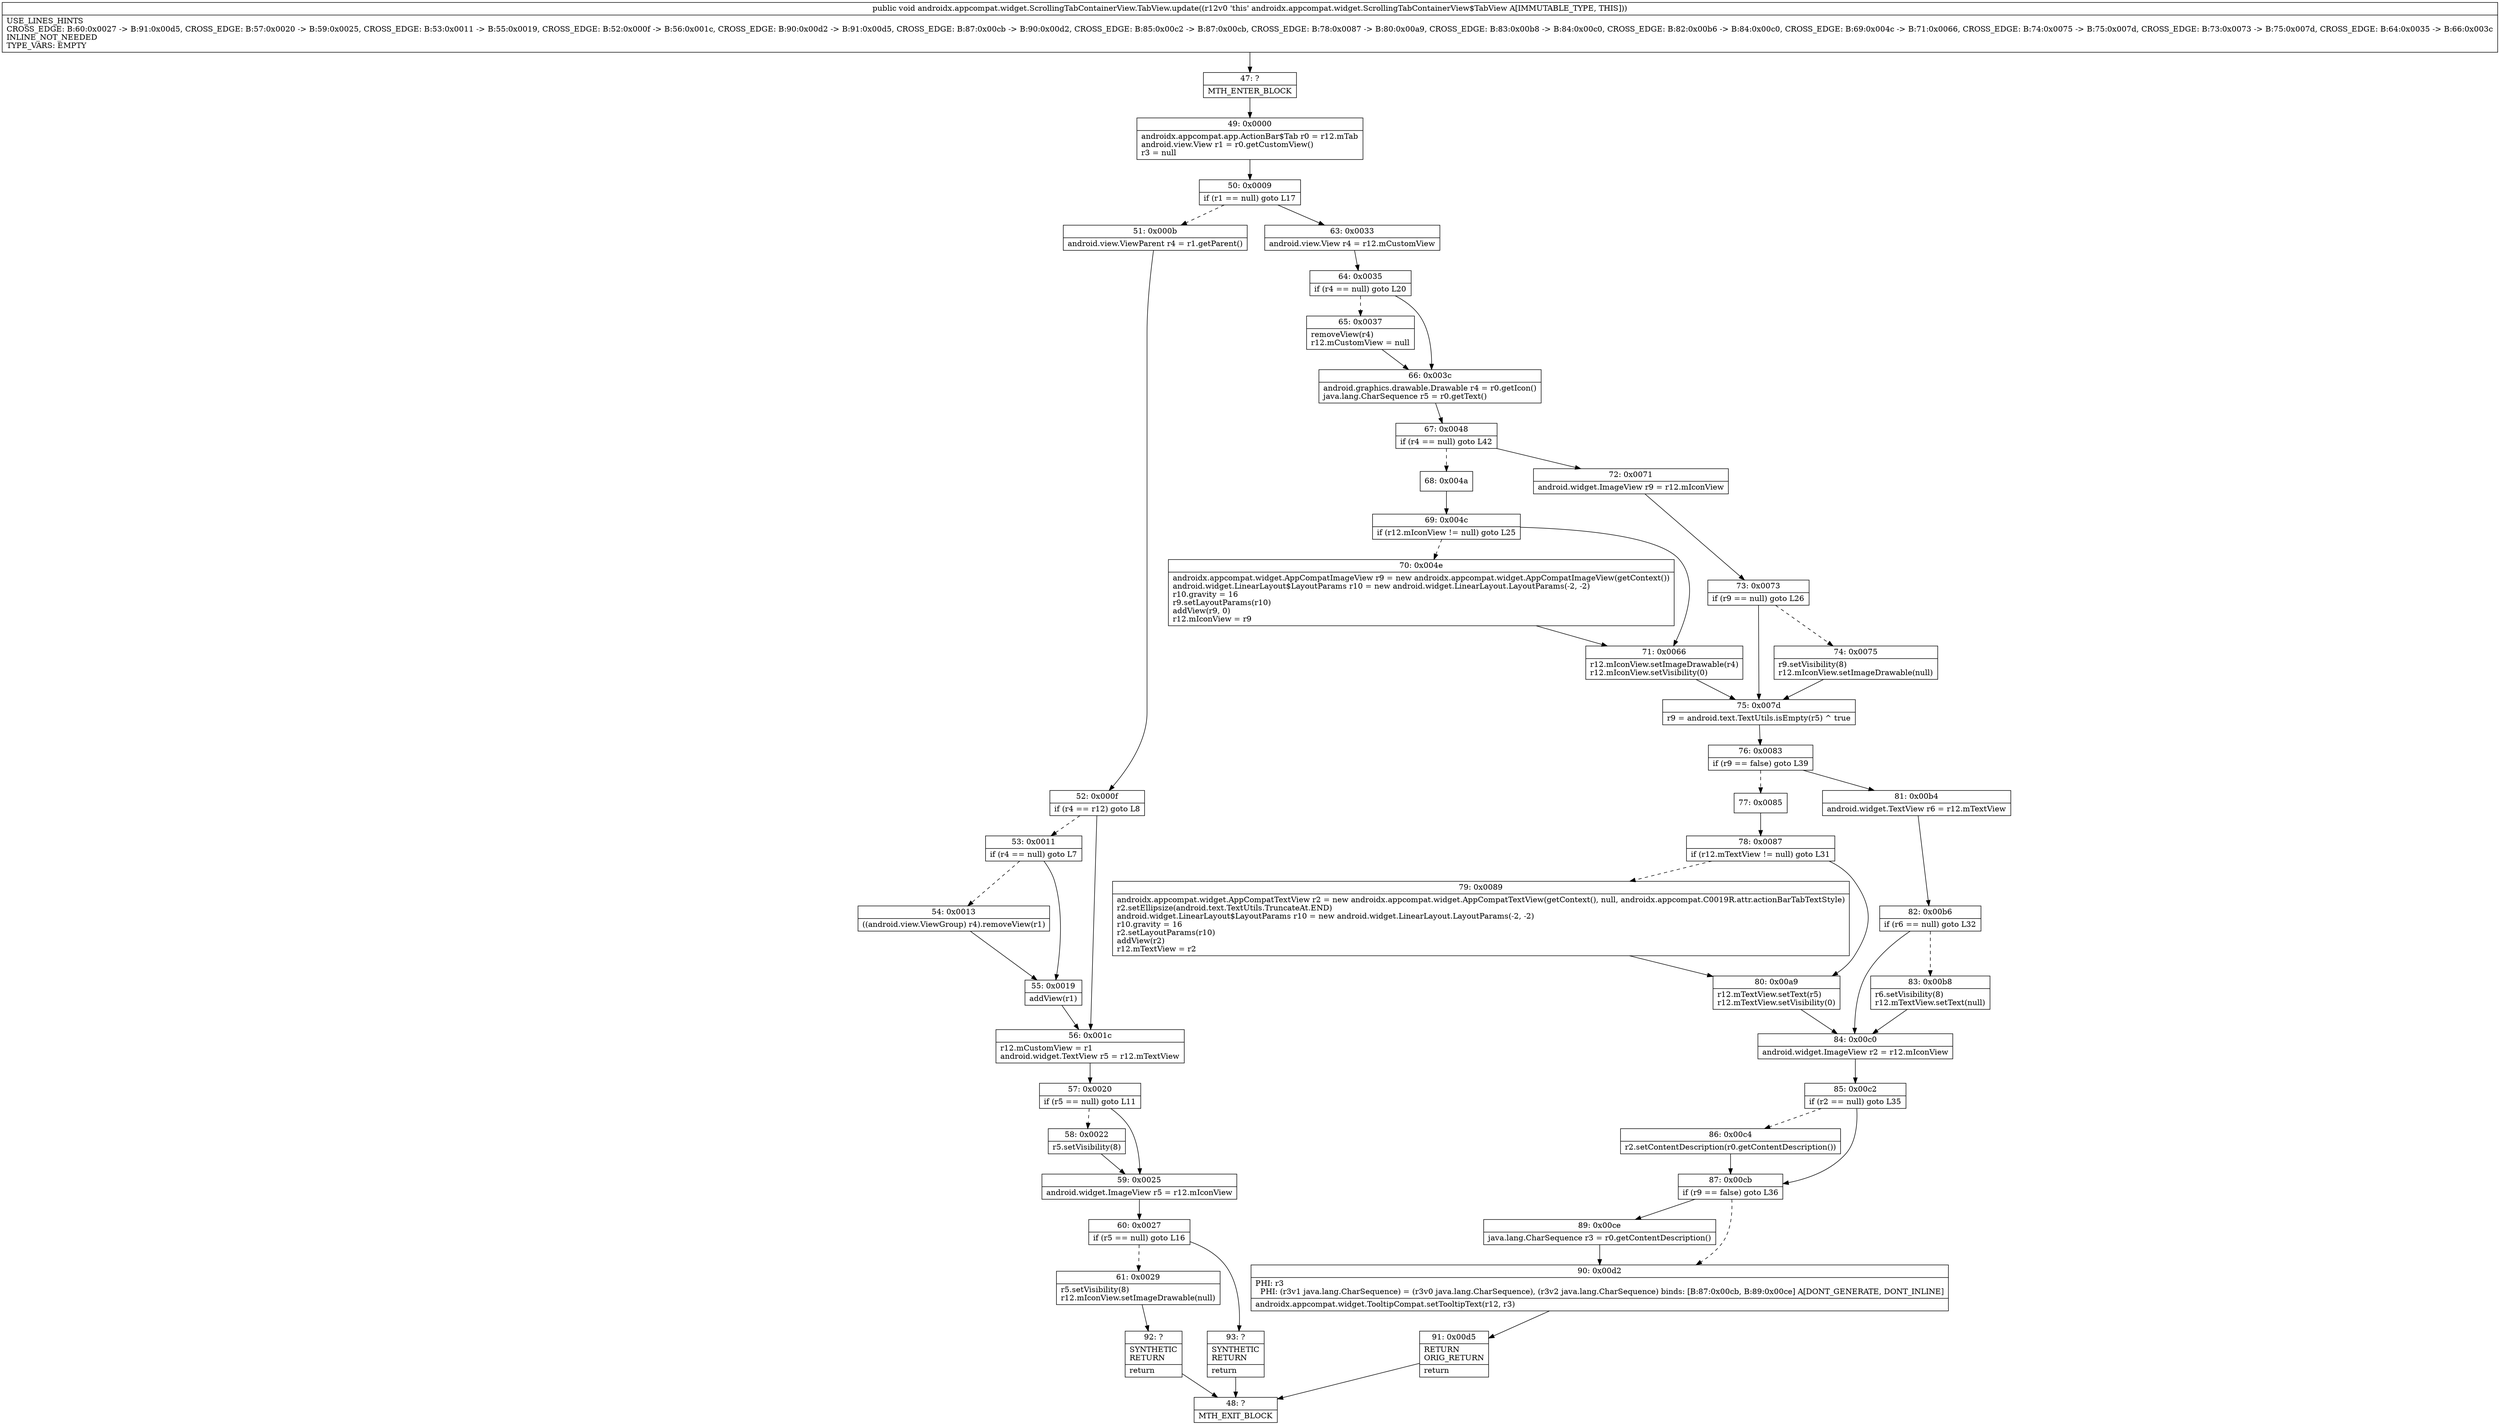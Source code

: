 digraph "CFG forandroidx.appcompat.widget.ScrollingTabContainerView.TabView.update()V" {
Node_47 [shape=record,label="{47\:\ ?|MTH_ENTER_BLOCK\l}"];
Node_49 [shape=record,label="{49\:\ 0x0000|androidx.appcompat.app.ActionBar$Tab r0 = r12.mTab\landroid.view.View r1 = r0.getCustomView()\lr3 = null\l}"];
Node_50 [shape=record,label="{50\:\ 0x0009|if (r1 == null) goto L17\l}"];
Node_51 [shape=record,label="{51\:\ 0x000b|android.view.ViewParent r4 = r1.getParent()\l}"];
Node_52 [shape=record,label="{52\:\ 0x000f|if (r4 == r12) goto L8\l}"];
Node_53 [shape=record,label="{53\:\ 0x0011|if (r4 == null) goto L7\l}"];
Node_54 [shape=record,label="{54\:\ 0x0013|((android.view.ViewGroup) r4).removeView(r1)\l}"];
Node_55 [shape=record,label="{55\:\ 0x0019|addView(r1)\l}"];
Node_56 [shape=record,label="{56\:\ 0x001c|r12.mCustomView = r1\landroid.widget.TextView r5 = r12.mTextView\l}"];
Node_57 [shape=record,label="{57\:\ 0x0020|if (r5 == null) goto L11\l}"];
Node_58 [shape=record,label="{58\:\ 0x0022|r5.setVisibility(8)\l}"];
Node_59 [shape=record,label="{59\:\ 0x0025|android.widget.ImageView r5 = r12.mIconView\l}"];
Node_60 [shape=record,label="{60\:\ 0x0027|if (r5 == null) goto L16\l}"];
Node_61 [shape=record,label="{61\:\ 0x0029|r5.setVisibility(8)\lr12.mIconView.setImageDrawable(null)\l}"];
Node_92 [shape=record,label="{92\:\ ?|SYNTHETIC\lRETURN\l|return\l}"];
Node_48 [shape=record,label="{48\:\ ?|MTH_EXIT_BLOCK\l}"];
Node_93 [shape=record,label="{93\:\ ?|SYNTHETIC\lRETURN\l|return\l}"];
Node_63 [shape=record,label="{63\:\ 0x0033|android.view.View r4 = r12.mCustomView\l}"];
Node_64 [shape=record,label="{64\:\ 0x0035|if (r4 == null) goto L20\l}"];
Node_65 [shape=record,label="{65\:\ 0x0037|removeView(r4)\lr12.mCustomView = null\l}"];
Node_66 [shape=record,label="{66\:\ 0x003c|android.graphics.drawable.Drawable r4 = r0.getIcon()\ljava.lang.CharSequence r5 = r0.getText()\l}"];
Node_67 [shape=record,label="{67\:\ 0x0048|if (r4 == null) goto L42\l}"];
Node_68 [shape=record,label="{68\:\ 0x004a}"];
Node_69 [shape=record,label="{69\:\ 0x004c|if (r12.mIconView != null) goto L25\l}"];
Node_70 [shape=record,label="{70\:\ 0x004e|androidx.appcompat.widget.AppCompatImageView r9 = new androidx.appcompat.widget.AppCompatImageView(getContext())\landroid.widget.LinearLayout$LayoutParams r10 = new android.widget.LinearLayout.LayoutParams(\-2, \-2)\lr10.gravity = 16\lr9.setLayoutParams(r10)\laddView(r9, 0)\lr12.mIconView = r9\l}"];
Node_71 [shape=record,label="{71\:\ 0x0066|r12.mIconView.setImageDrawable(r4)\lr12.mIconView.setVisibility(0)\l}"];
Node_75 [shape=record,label="{75\:\ 0x007d|r9 = android.text.TextUtils.isEmpty(r5) ^ true\l}"];
Node_76 [shape=record,label="{76\:\ 0x0083|if (r9 == false) goto L39\l}"];
Node_77 [shape=record,label="{77\:\ 0x0085}"];
Node_78 [shape=record,label="{78\:\ 0x0087|if (r12.mTextView != null) goto L31\l}"];
Node_79 [shape=record,label="{79\:\ 0x0089|androidx.appcompat.widget.AppCompatTextView r2 = new androidx.appcompat.widget.AppCompatTextView(getContext(), null, androidx.appcompat.C0019R.attr.actionBarTabTextStyle)\lr2.setEllipsize(android.text.TextUtils.TruncateAt.END)\landroid.widget.LinearLayout$LayoutParams r10 = new android.widget.LinearLayout.LayoutParams(\-2, \-2)\lr10.gravity = 16\lr2.setLayoutParams(r10)\laddView(r2)\lr12.mTextView = r2\l}"];
Node_80 [shape=record,label="{80\:\ 0x00a9|r12.mTextView.setText(r5)\lr12.mTextView.setVisibility(0)\l}"];
Node_84 [shape=record,label="{84\:\ 0x00c0|android.widget.ImageView r2 = r12.mIconView\l}"];
Node_85 [shape=record,label="{85\:\ 0x00c2|if (r2 == null) goto L35\l}"];
Node_86 [shape=record,label="{86\:\ 0x00c4|r2.setContentDescription(r0.getContentDescription())\l}"];
Node_87 [shape=record,label="{87\:\ 0x00cb|if (r9 == false) goto L36\l}"];
Node_89 [shape=record,label="{89\:\ 0x00ce|java.lang.CharSequence r3 = r0.getContentDescription()\l}"];
Node_90 [shape=record,label="{90\:\ 0x00d2|PHI: r3 \l  PHI: (r3v1 java.lang.CharSequence) = (r3v0 java.lang.CharSequence), (r3v2 java.lang.CharSequence) binds: [B:87:0x00cb, B:89:0x00ce] A[DONT_GENERATE, DONT_INLINE]\l|androidx.appcompat.widget.TooltipCompat.setTooltipText(r12, r3)\l}"];
Node_91 [shape=record,label="{91\:\ 0x00d5|RETURN\lORIG_RETURN\l|return\l}"];
Node_81 [shape=record,label="{81\:\ 0x00b4|android.widget.TextView r6 = r12.mTextView\l}"];
Node_82 [shape=record,label="{82\:\ 0x00b6|if (r6 == null) goto L32\l}"];
Node_83 [shape=record,label="{83\:\ 0x00b8|r6.setVisibility(8)\lr12.mTextView.setText(null)\l}"];
Node_72 [shape=record,label="{72\:\ 0x0071|android.widget.ImageView r9 = r12.mIconView\l}"];
Node_73 [shape=record,label="{73\:\ 0x0073|if (r9 == null) goto L26\l}"];
Node_74 [shape=record,label="{74\:\ 0x0075|r9.setVisibility(8)\lr12.mIconView.setImageDrawable(null)\l}"];
MethodNode[shape=record,label="{public void androidx.appcompat.widget.ScrollingTabContainerView.TabView.update((r12v0 'this' androidx.appcompat.widget.ScrollingTabContainerView$TabView A[IMMUTABLE_TYPE, THIS]))  | USE_LINES_HINTS\lCROSS_EDGE: B:60:0x0027 \-\> B:91:0x00d5, CROSS_EDGE: B:57:0x0020 \-\> B:59:0x0025, CROSS_EDGE: B:53:0x0011 \-\> B:55:0x0019, CROSS_EDGE: B:52:0x000f \-\> B:56:0x001c, CROSS_EDGE: B:90:0x00d2 \-\> B:91:0x00d5, CROSS_EDGE: B:87:0x00cb \-\> B:90:0x00d2, CROSS_EDGE: B:85:0x00c2 \-\> B:87:0x00cb, CROSS_EDGE: B:78:0x0087 \-\> B:80:0x00a9, CROSS_EDGE: B:83:0x00b8 \-\> B:84:0x00c0, CROSS_EDGE: B:82:0x00b6 \-\> B:84:0x00c0, CROSS_EDGE: B:69:0x004c \-\> B:71:0x0066, CROSS_EDGE: B:74:0x0075 \-\> B:75:0x007d, CROSS_EDGE: B:73:0x0073 \-\> B:75:0x007d, CROSS_EDGE: B:64:0x0035 \-\> B:66:0x003c\lINLINE_NOT_NEEDED\lTYPE_VARS: EMPTY\l}"];
MethodNode -> Node_47;Node_47 -> Node_49;
Node_49 -> Node_50;
Node_50 -> Node_51[style=dashed];
Node_50 -> Node_63;
Node_51 -> Node_52;
Node_52 -> Node_53[style=dashed];
Node_52 -> Node_56;
Node_53 -> Node_54[style=dashed];
Node_53 -> Node_55;
Node_54 -> Node_55;
Node_55 -> Node_56;
Node_56 -> Node_57;
Node_57 -> Node_58[style=dashed];
Node_57 -> Node_59;
Node_58 -> Node_59;
Node_59 -> Node_60;
Node_60 -> Node_61[style=dashed];
Node_60 -> Node_93;
Node_61 -> Node_92;
Node_92 -> Node_48;
Node_93 -> Node_48;
Node_63 -> Node_64;
Node_64 -> Node_65[style=dashed];
Node_64 -> Node_66;
Node_65 -> Node_66;
Node_66 -> Node_67;
Node_67 -> Node_68[style=dashed];
Node_67 -> Node_72;
Node_68 -> Node_69;
Node_69 -> Node_70[style=dashed];
Node_69 -> Node_71;
Node_70 -> Node_71;
Node_71 -> Node_75;
Node_75 -> Node_76;
Node_76 -> Node_77[style=dashed];
Node_76 -> Node_81;
Node_77 -> Node_78;
Node_78 -> Node_79[style=dashed];
Node_78 -> Node_80;
Node_79 -> Node_80;
Node_80 -> Node_84;
Node_84 -> Node_85;
Node_85 -> Node_86[style=dashed];
Node_85 -> Node_87;
Node_86 -> Node_87;
Node_87 -> Node_89;
Node_87 -> Node_90[style=dashed];
Node_89 -> Node_90;
Node_90 -> Node_91;
Node_91 -> Node_48;
Node_81 -> Node_82;
Node_82 -> Node_83[style=dashed];
Node_82 -> Node_84;
Node_83 -> Node_84;
Node_72 -> Node_73;
Node_73 -> Node_74[style=dashed];
Node_73 -> Node_75;
Node_74 -> Node_75;
}

